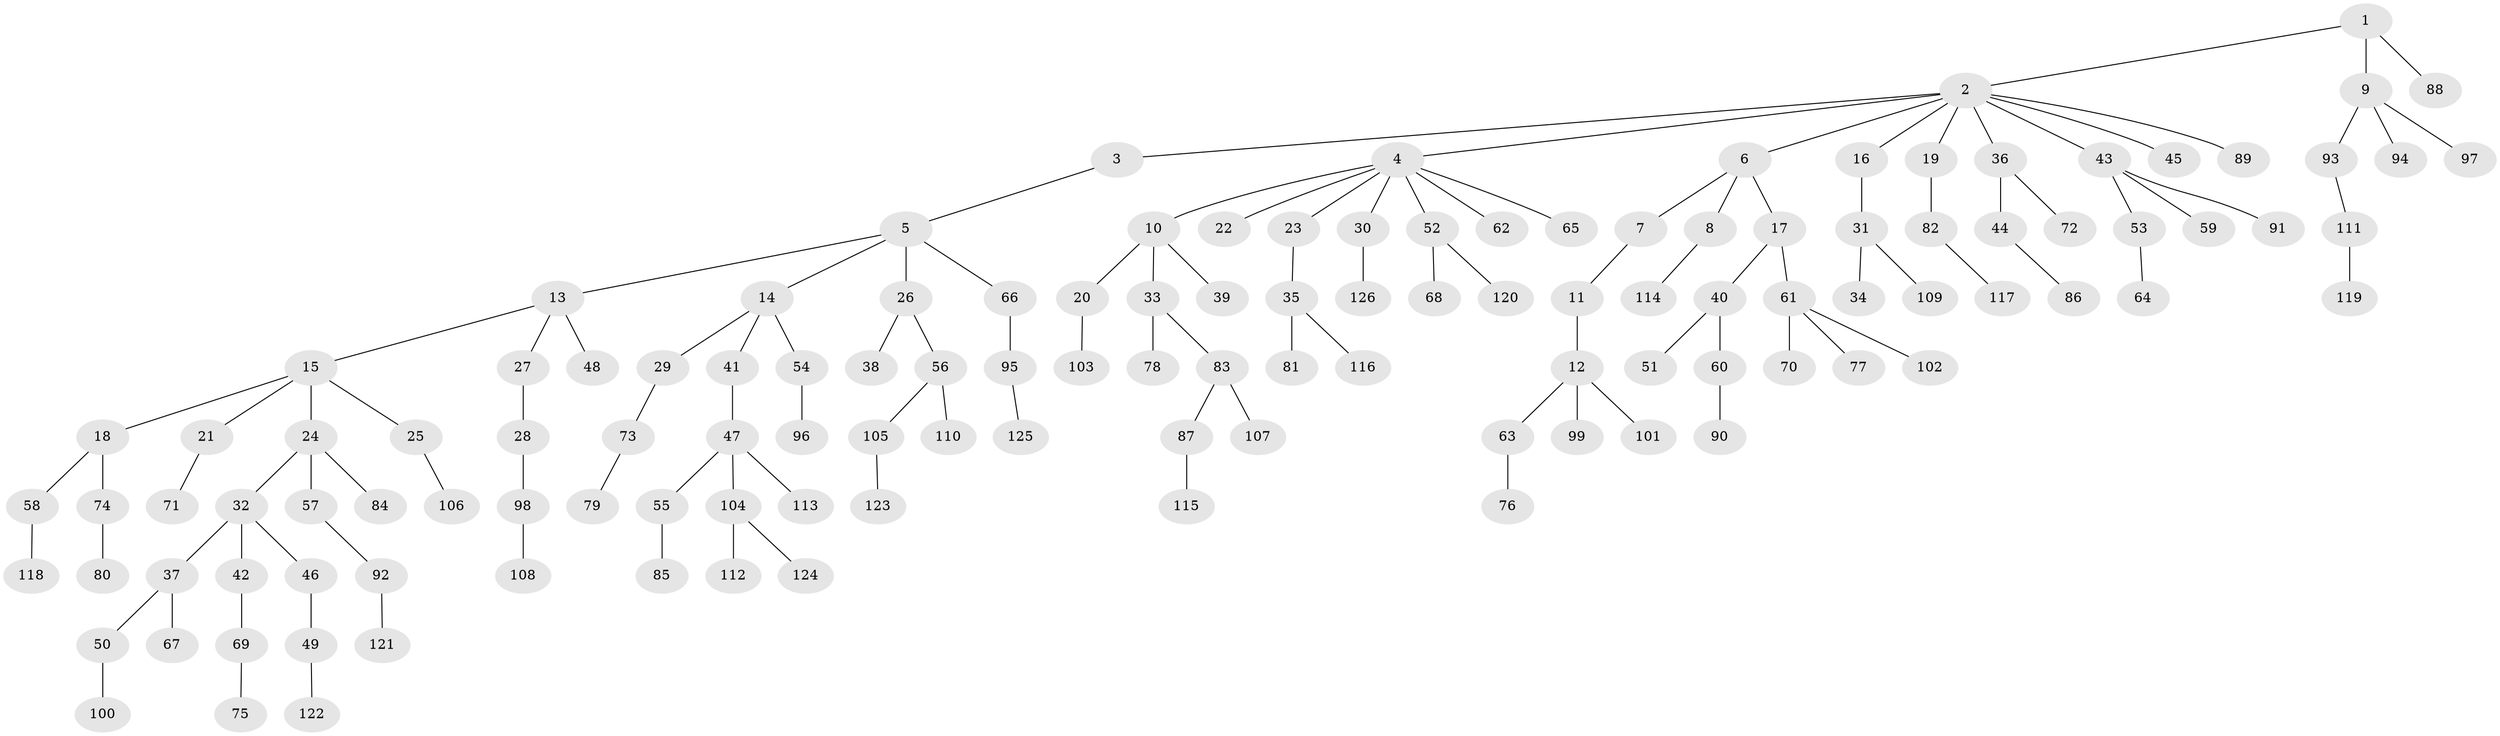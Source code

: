 // coarse degree distribution, {2: 0.3333333333333333, 5: 0.047619047619047616, 9: 0.015873015873015872, 4: 0.015873015873015872, 3: 0.09523809523809523, 1: 0.47619047619047616, 6: 0.015873015873015872}
// Generated by graph-tools (version 1.1) at 2025/45/03/06/25 01:45:10]
// undirected, 126 vertices, 125 edges
graph export_dot {
graph [start="1"]
  node [color=gray90,style=filled];
  1;
  2;
  3;
  4;
  5;
  6;
  7;
  8;
  9;
  10;
  11;
  12;
  13;
  14;
  15;
  16;
  17;
  18;
  19;
  20;
  21;
  22;
  23;
  24;
  25;
  26;
  27;
  28;
  29;
  30;
  31;
  32;
  33;
  34;
  35;
  36;
  37;
  38;
  39;
  40;
  41;
  42;
  43;
  44;
  45;
  46;
  47;
  48;
  49;
  50;
  51;
  52;
  53;
  54;
  55;
  56;
  57;
  58;
  59;
  60;
  61;
  62;
  63;
  64;
  65;
  66;
  67;
  68;
  69;
  70;
  71;
  72;
  73;
  74;
  75;
  76;
  77;
  78;
  79;
  80;
  81;
  82;
  83;
  84;
  85;
  86;
  87;
  88;
  89;
  90;
  91;
  92;
  93;
  94;
  95;
  96;
  97;
  98;
  99;
  100;
  101;
  102;
  103;
  104;
  105;
  106;
  107;
  108;
  109;
  110;
  111;
  112;
  113;
  114;
  115;
  116;
  117;
  118;
  119;
  120;
  121;
  122;
  123;
  124;
  125;
  126;
  1 -- 2;
  1 -- 9;
  1 -- 88;
  2 -- 3;
  2 -- 4;
  2 -- 6;
  2 -- 16;
  2 -- 19;
  2 -- 36;
  2 -- 43;
  2 -- 45;
  2 -- 89;
  3 -- 5;
  4 -- 10;
  4 -- 22;
  4 -- 23;
  4 -- 30;
  4 -- 52;
  4 -- 62;
  4 -- 65;
  5 -- 13;
  5 -- 14;
  5 -- 26;
  5 -- 66;
  6 -- 7;
  6 -- 8;
  6 -- 17;
  7 -- 11;
  8 -- 114;
  9 -- 93;
  9 -- 94;
  9 -- 97;
  10 -- 20;
  10 -- 33;
  10 -- 39;
  11 -- 12;
  12 -- 63;
  12 -- 99;
  12 -- 101;
  13 -- 15;
  13 -- 27;
  13 -- 48;
  14 -- 29;
  14 -- 41;
  14 -- 54;
  15 -- 18;
  15 -- 21;
  15 -- 24;
  15 -- 25;
  16 -- 31;
  17 -- 40;
  17 -- 61;
  18 -- 58;
  18 -- 74;
  19 -- 82;
  20 -- 103;
  21 -- 71;
  23 -- 35;
  24 -- 32;
  24 -- 57;
  24 -- 84;
  25 -- 106;
  26 -- 38;
  26 -- 56;
  27 -- 28;
  28 -- 98;
  29 -- 73;
  30 -- 126;
  31 -- 34;
  31 -- 109;
  32 -- 37;
  32 -- 42;
  32 -- 46;
  33 -- 78;
  33 -- 83;
  35 -- 81;
  35 -- 116;
  36 -- 44;
  36 -- 72;
  37 -- 50;
  37 -- 67;
  40 -- 51;
  40 -- 60;
  41 -- 47;
  42 -- 69;
  43 -- 53;
  43 -- 59;
  43 -- 91;
  44 -- 86;
  46 -- 49;
  47 -- 55;
  47 -- 104;
  47 -- 113;
  49 -- 122;
  50 -- 100;
  52 -- 68;
  52 -- 120;
  53 -- 64;
  54 -- 96;
  55 -- 85;
  56 -- 105;
  56 -- 110;
  57 -- 92;
  58 -- 118;
  60 -- 90;
  61 -- 70;
  61 -- 77;
  61 -- 102;
  63 -- 76;
  66 -- 95;
  69 -- 75;
  73 -- 79;
  74 -- 80;
  82 -- 117;
  83 -- 87;
  83 -- 107;
  87 -- 115;
  92 -- 121;
  93 -- 111;
  95 -- 125;
  98 -- 108;
  104 -- 112;
  104 -- 124;
  105 -- 123;
  111 -- 119;
}
